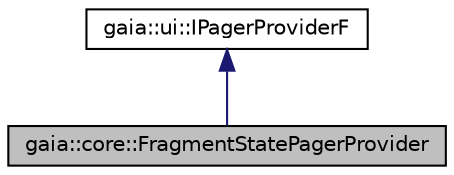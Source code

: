 digraph G
{
  edge [fontname="Helvetica",fontsize="10",labelfontname="Helvetica",labelfontsize="10"];
  node [fontname="Helvetica",fontsize="10",shape=record];
  Node1 [label="gaia::core::FragmentStatePagerProvider",height=0.2,width=0.4,color="black", fillcolor="grey75", style="filled" fontcolor="black"];
  Node2 -> Node1 [dir=back,color="midnightblue",fontsize="10",style="solid",fontname="Helvetica"];
  Node2 [label="gaia::ui::IPagerProviderF",height=0.2,width=0.4,color="black", fillcolor="white", style="filled",URL="$dd/d60/classgaia_1_1ui_1_1_i_pager_provider_f.html",tooltip="Base class providing the provider to populate pages inside of a WidgetPager, the page content should ..."];
}
